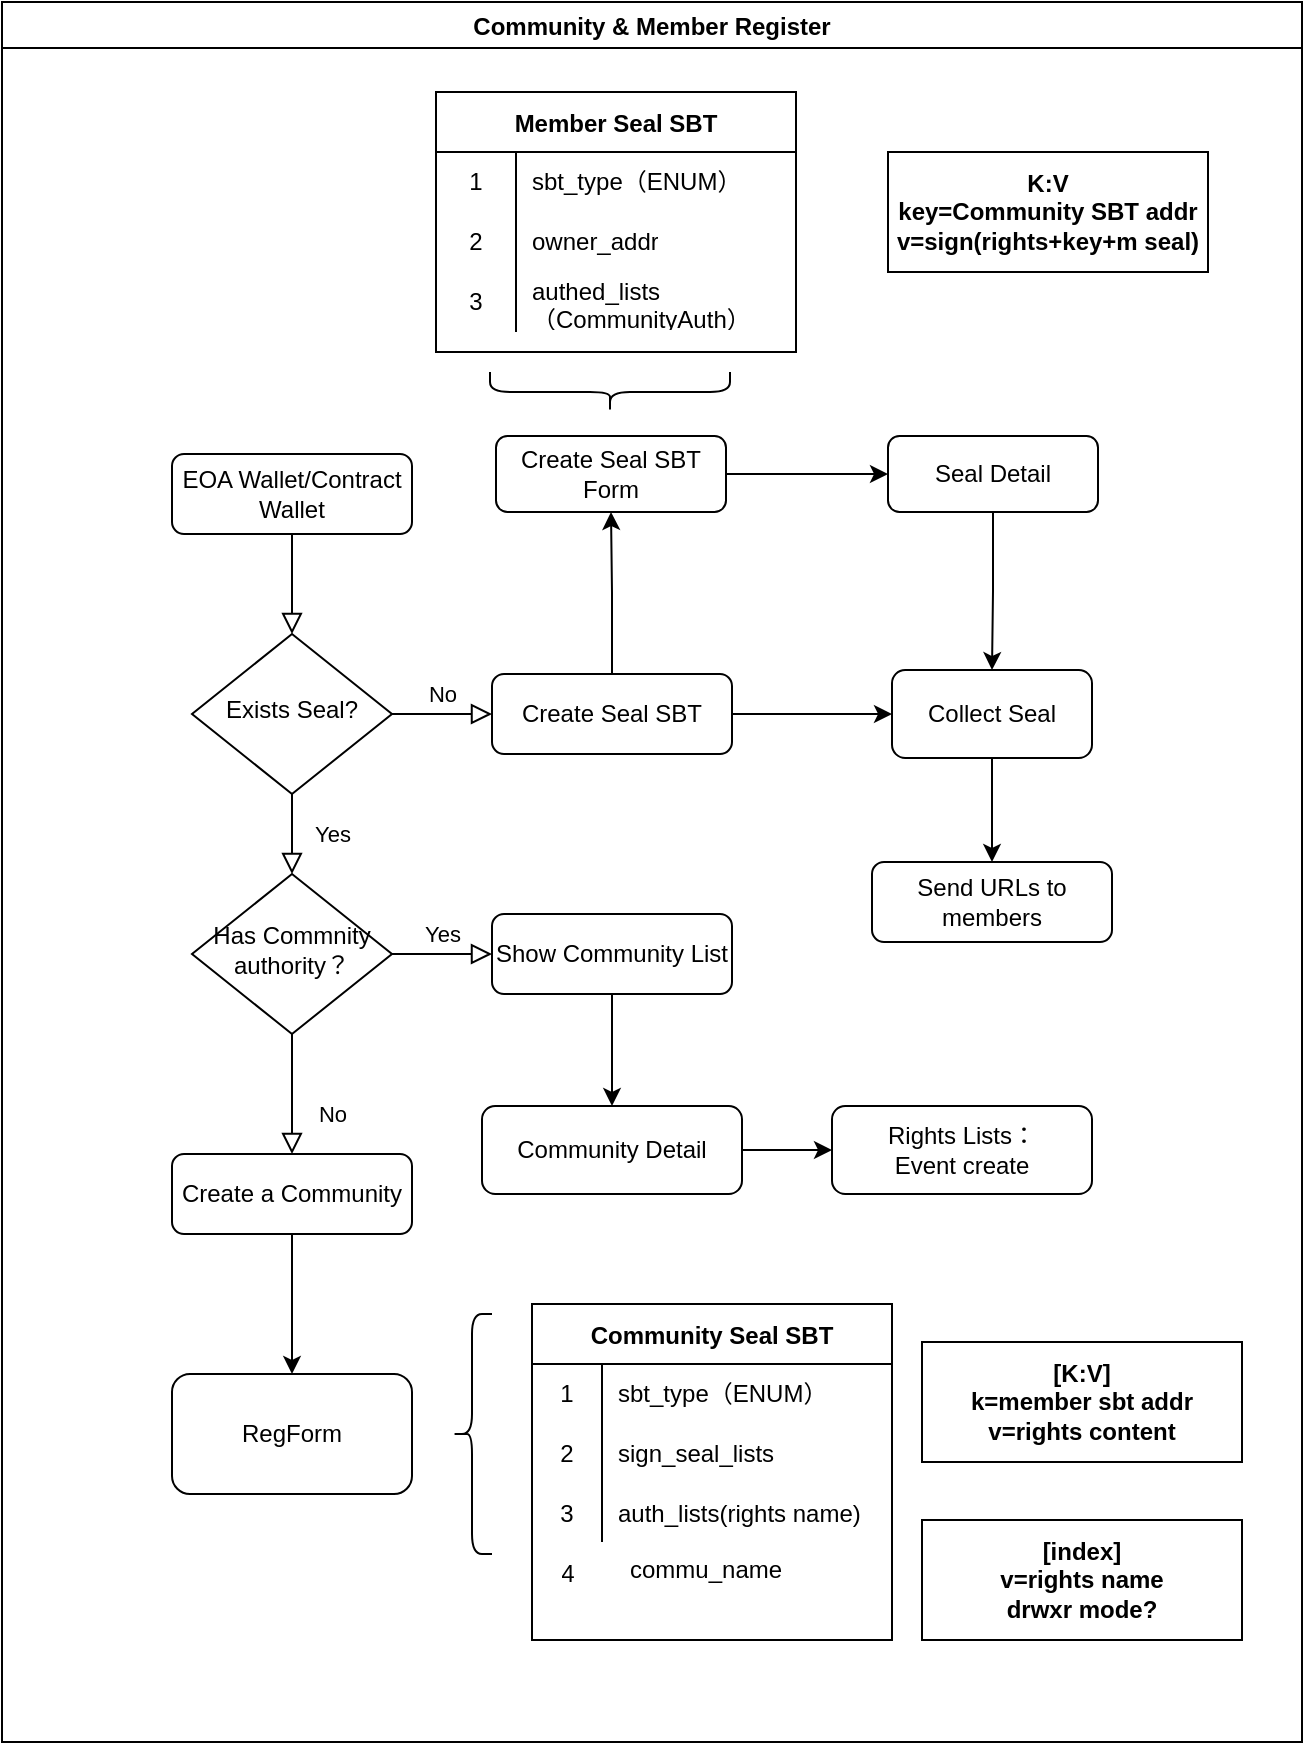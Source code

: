 <mxfile version="20.2.0" type="github" pages="2">
  <diagram id="C5RBs43oDa-KdzZeNtuy" name="Page-1">
    <mxGraphModel dx="1055" dy="1637" grid="1" gridSize="10" guides="1" tooltips="1" connect="1" arrows="1" fold="1" page="1" pageScale="1" pageWidth="827" pageHeight="1169" math="0" shadow="0">
      <root>
        <mxCell id="WIyWlLk6GJQsqaUBKTNV-0" />
        <mxCell id="WIyWlLk6GJQsqaUBKTNV-1" parent="WIyWlLk6GJQsqaUBKTNV-0" />
        <mxCell id="AzbD6XMumv_pFaZ5dlBS-0" value="Community &amp; Member Register" style="swimlane;" parent="WIyWlLk6GJQsqaUBKTNV-1" vertex="1">
          <mxGeometry x="100" y="-1080" width="650" height="870" as="geometry" />
        </mxCell>
        <mxCell id="WIyWlLk6GJQsqaUBKTNV-3" value="EOA Wallet/Contract Wallet" style="rounded=1;whiteSpace=wrap;html=1;fontSize=12;glass=0;strokeWidth=1;shadow=0;" parent="AzbD6XMumv_pFaZ5dlBS-0" vertex="1">
          <mxGeometry x="85" y="226" width="120" height="40" as="geometry" />
        </mxCell>
        <mxCell id="WIyWlLk6GJQsqaUBKTNV-6" value="Exists Seal?" style="rhombus;whiteSpace=wrap;html=1;shadow=0;fontFamily=Helvetica;fontSize=12;align=center;strokeWidth=1;spacing=6;spacingTop=-4;" parent="AzbD6XMumv_pFaZ5dlBS-0" vertex="1">
          <mxGeometry x="95" y="316" width="100" height="80" as="geometry" />
        </mxCell>
        <mxCell id="WIyWlLk6GJQsqaUBKTNV-2" value="" style="rounded=0;html=1;jettySize=auto;orthogonalLoop=1;fontSize=11;endArrow=block;endFill=0;endSize=8;strokeWidth=1;shadow=0;labelBackgroundColor=none;edgeStyle=orthogonalEdgeStyle;" parent="AzbD6XMumv_pFaZ5dlBS-0" source="WIyWlLk6GJQsqaUBKTNV-3" target="WIyWlLk6GJQsqaUBKTNV-6" edge="1">
          <mxGeometry relative="1" as="geometry" />
        </mxCell>
        <mxCell id="AzbD6XMumv_pFaZ5dlBS-2" value="" style="edgeStyle=orthogonalEdgeStyle;rounded=0;orthogonalLoop=1;jettySize=auto;html=1;" parent="AzbD6XMumv_pFaZ5dlBS-0" source="WIyWlLk6GJQsqaUBKTNV-7" target="AzbD6XMumv_pFaZ5dlBS-1" edge="1">
          <mxGeometry relative="1" as="geometry" />
        </mxCell>
        <mxCell id="AzbD6XMumv_pFaZ5dlBS-15" value="" style="edgeStyle=orthogonalEdgeStyle;rounded=0;orthogonalLoop=1;jettySize=auto;html=1;" parent="AzbD6XMumv_pFaZ5dlBS-0" source="WIyWlLk6GJQsqaUBKTNV-7" target="AzbD6XMumv_pFaZ5dlBS-14" edge="1">
          <mxGeometry relative="1" as="geometry" />
        </mxCell>
        <mxCell id="WIyWlLk6GJQsqaUBKTNV-7" value="Create Seal SBT" style="rounded=1;whiteSpace=wrap;html=1;fontSize=12;glass=0;strokeWidth=1;shadow=0;" parent="AzbD6XMumv_pFaZ5dlBS-0" vertex="1">
          <mxGeometry x="245" y="336" width="120" height="40" as="geometry" />
        </mxCell>
        <mxCell id="WIyWlLk6GJQsqaUBKTNV-5" value="No" style="edgeStyle=orthogonalEdgeStyle;rounded=0;html=1;jettySize=auto;orthogonalLoop=1;fontSize=11;endArrow=block;endFill=0;endSize=8;strokeWidth=1;shadow=0;labelBackgroundColor=none;" parent="AzbD6XMumv_pFaZ5dlBS-0" source="WIyWlLk6GJQsqaUBKTNV-6" target="WIyWlLk6GJQsqaUBKTNV-7" edge="1">
          <mxGeometry y="10" relative="1" as="geometry">
            <mxPoint as="offset" />
          </mxGeometry>
        </mxCell>
        <mxCell id="WIyWlLk6GJQsqaUBKTNV-10" value="Has Commnity authority？" style="rhombus;whiteSpace=wrap;html=1;shadow=0;fontFamily=Helvetica;fontSize=12;align=center;strokeWidth=1;spacing=6;spacingTop=-4;" parent="AzbD6XMumv_pFaZ5dlBS-0" vertex="1">
          <mxGeometry x="95" y="436" width="100" height="80" as="geometry" />
        </mxCell>
        <mxCell id="WIyWlLk6GJQsqaUBKTNV-4" value="Yes" style="rounded=0;html=1;jettySize=auto;orthogonalLoop=1;fontSize=11;endArrow=block;endFill=0;endSize=8;strokeWidth=1;shadow=0;labelBackgroundColor=none;edgeStyle=orthogonalEdgeStyle;" parent="AzbD6XMumv_pFaZ5dlBS-0" source="WIyWlLk6GJQsqaUBKTNV-6" target="WIyWlLk6GJQsqaUBKTNV-10" edge="1">
          <mxGeometry y="20" relative="1" as="geometry">
            <mxPoint as="offset" />
          </mxGeometry>
        </mxCell>
        <mxCell id="AzbD6XMumv_pFaZ5dlBS-11" value="" style="edgeStyle=orthogonalEdgeStyle;rounded=0;orthogonalLoop=1;jettySize=auto;html=1;" parent="AzbD6XMumv_pFaZ5dlBS-0" source="WIyWlLk6GJQsqaUBKTNV-11" target="AzbD6XMumv_pFaZ5dlBS-10" edge="1">
          <mxGeometry relative="1" as="geometry" />
        </mxCell>
        <mxCell id="WIyWlLk6GJQsqaUBKTNV-11" value="Create a Community" style="rounded=1;whiteSpace=wrap;html=1;fontSize=12;glass=0;strokeWidth=1;shadow=0;" parent="AzbD6XMumv_pFaZ5dlBS-0" vertex="1">
          <mxGeometry x="85" y="576" width="120" height="40" as="geometry" />
        </mxCell>
        <mxCell id="WIyWlLk6GJQsqaUBKTNV-8" value="No" style="rounded=0;html=1;jettySize=auto;orthogonalLoop=1;fontSize=11;endArrow=block;endFill=0;endSize=8;strokeWidth=1;shadow=0;labelBackgroundColor=none;edgeStyle=orthogonalEdgeStyle;" parent="AzbD6XMumv_pFaZ5dlBS-0" source="WIyWlLk6GJQsqaUBKTNV-10" target="WIyWlLk6GJQsqaUBKTNV-11" edge="1">
          <mxGeometry x="0.333" y="20" relative="1" as="geometry">
            <mxPoint as="offset" />
          </mxGeometry>
        </mxCell>
        <mxCell id="AzbD6XMumv_pFaZ5dlBS-8" value="" style="edgeStyle=orthogonalEdgeStyle;rounded=0;orthogonalLoop=1;jettySize=auto;html=1;" parent="AzbD6XMumv_pFaZ5dlBS-0" source="WIyWlLk6GJQsqaUBKTNV-12" target="AzbD6XMumv_pFaZ5dlBS-5" edge="1">
          <mxGeometry relative="1" as="geometry" />
        </mxCell>
        <mxCell id="WIyWlLk6GJQsqaUBKTNV-12" value="Show Community List" style="rounded=1;whiteSpace=wrap;html=1;fontSize=12;glass=0;strokeWidth=1;shadow=0;" parent="AzbD6XMumv_pFaZ5dlBS-0" vertex="1">
          <mxGeometry x="245" y="456" width="120" height="40" as="geometry" />
        </mxCell>
        <mxCell id="WIyWlLk6GJQsqaUBKTNV-9" value="Yes" style="edgeStyle=orthogonalEdgeStyle;rounded=0;html=1;jettySize=auto;orthogonalLoop=1;fontSize=11;endArrow=block;endFill=0;endSize=8;strokeWidth=1;shadow=0;labelBackgroundColor=none;" parent="AzbD6XMumv_pFaZ5dlBS-0" source="WIyWlLk6GJQsqaUBKTNV-10" target="WIyWlLk6GJQsqaUBKTNV-12" edge="1">
          <mxGeometry y="10" relative="1" as="geometry">
            <mxPoint as="offset" />
          </mxGeometry>
        </mxCell>
        <mxCell id="AzbD6XMumv_pFaZ5dlBS-4" value="" style="edgeStyle=orthogonalEdgeStyle;rounded=0;orthogonalLoop=1;jettySize=auto;html=1;" parent="AzbD6XMumv_pFaZ5dlBS-0" source="AzbD6XMumv_pFaZ5dlBS-1" target="AzbD6XMumv_pFaZ5dlBS-3" edge="1">
          <mxGeometry relative="1" as="geometry" />
        </mxCell>
        <mxCell id="AzbD6XMumv_pFaZ5dlBS-1" value="Collect Seal" style="whiteSpace=wrap;html=1;rounded=1;glass=0;strokeWidth=1;shadow=0;" parent="AzbD6XMumv_pFaZ5dlBS-0" vertex="1">
          <mxGeometry x="445" y="334" width="100" height="44" as="geometry" />
        </mxCell>
        <mxCell id="AzbD6XMumv_pFaZ5dlBS-3" value="Send URLs to members" style="rounded=1;whiteSpace=wrap;html=1;fontSize=12;glass=0;strokeWidth=1;shadow=0;" parent="AzbD6XMumv_pFaZ5dlBS-0" vertex="1">
          <mxGeometry x="435" y="430" width="120" height="40" as="geometry" />
        </mxCell>
        <mxCell id="AzbD6XMumv_pFaZ5dlBS-9" value="" style="edgeStyle=orthogonalEdgeStyle;rounded=0;orthogonalLoop=1;jettySize=auto;html=1;" parent="AzbD6XMumv_pFaZ5dlBS-0" source="AzbD6XMumv_pFaZ5dlBS-5" target="AzbD6XMumv_pFaZ5dlBS-7" edge="1">
          <mxGeometry relative="1" as="geometry" />
        </mxCell>
        <mxCell id="AzbD6XMumv_pFaZ5dlBS-5" value="Community Detail" style="whiteSpace=wrap;html=1;rounded=1;glass=0;strokeWidth=1;shadow=0;" parent="AzbD6XMumv_pFaZ5dlBS-0" vertex="1">
          <mxGeometry x="240" y="552" width="130" height="44" as="geometry" />
        </mxCell>
        <mxCell id="AzbD6XMumv_pFaZ5dlBS-7" value="Rights Lists：&lt;br&gt;Event create" style="whiteSpace=wrap;html=1;rounded=1;glass=0;strokeWidth=1;shadow=0;" parent="AzbD6XMumv_pFaZ5dlBS-0" vertex="1">
          <mxGeometry x="415" y="552" width="130" height="44" as="geometry" />
        </mxCell>
        <mxCell id="AzbD6XMumv_pFaZ5dlBS-10" value="RegForm" style="whiteSpace=wrap;html=1;rounded=1;glass=0;strokeWidth=1;shadow=0;" parent="AzbD6XMumv_pFaZ5dlBS-0" vertex="1">
          <mxGeometry x="85" y="686" width="120" height="60" as="geometry" />
        </mxCell>
        <mxCell id="AzbD6XMumv_pFaZ5dlBS-13" value="" style="shape=curlyBracket;whiteSpace=wrap;html=1;rounded=1;" parent="AzbD6XMumv_pFaZ5dlBS-0" vertex="1">
          <mxGeometry x="225" y="656" width="20" height="120" as="geometry" />
        </mxCell>
        <mxCell id="AzbD6XMumv_pFaZ5dlBS-17" value="" style="edgeStyle=orthogonalEdgeStyle;rounded=0;orthogonalLoop=1;jettySize=auto;html=1;" parent="AzbD6XMumv_pFaZ5dlBS-0" source="AzbD6XMumv_pFaZ5dlBS-14" target="AzbD6XMumv_pFaZ5dlBS-16" edge="1">
          <mxGeometry relative="1" as="geometry" />
        </mxCell>
        <mxCell id="AzbD6XMumv_pFaZ5dlBS-14" value="Create Seal SBT Form" style="whiteSpace=wrap;html=1;rounded=1;glass=0;strokeWidth=1;shadow=0;" parent="AzbD6XMumv_pFaZ5dlBS-0" vertex="1">
          <mxGeometry x="247" y="217" width="115" height="38" as="geometry" />
        </mxCell>
        <mxCell id="AzbD6XMumv_pFaZ5dlBS-18" value="" style="edgeStyle=orthogonalEdgeStyle;rounded=0;orthogonalLoop=1;jettySize=auto;html=1;" parent="AzbD6XMumv_pFaZ5dlBS-0" source="AzbD6XMumv_pFaZ5dlBS-16" target="AzbD6XMumv_pFaZ5dlBS-1" edge="1">
          <mxGeometry relative="1" as="geometry" />
        </mxCell>
        <mxCell id="AzbD6XMumv_pFaZ5dlBS-16" value="Seal Detail" style="whiteSpace=wrap;html=1;rounded=1;glass=0;strokeWidth=1;shadow=0;" parent="AzbD6XMumv_pFaZ5dlBS-0" vertex="1">
          <mxGeometry x="443" y="217" width="105" height="38" as="geometry" />
        </mxCell>
        <mxCell id="AzbD6XMumv_pFaZ5dlBS-19" value="" style="shape=curlyBracket;whiteSpace=wrap;html=1;rounded=1;flipH=1;rotation=90;" parent="AzbD6XMumv_pFaZ5dlBS-0" vertex="1">
          <mxGeometry x="294" y="135" width="20" height="120" as="geometry" />
        </mxCell>
        <mxCell id="AzbD6XMumv_pFaZ5dlBS-20" value="Member Seal SBT" style="shape=table;startSize=30;container=1;collapsible=0;childLayout=tableLayout;fixedRows=1;rowLines=0;fontStyle=1;" parent="AzbD6XMumv_pFaZ5dlBS-0" vertex="1">
          <mxGeometry x="217" y="45" width="180" height="130" as="geometry" />
        </mxCell>
        <mxCell id="AzbD6XMumv_pFaZ5dlBS-21" value="" style="shape=tableRow;horizontal=0;startSize=0;swimlaneHead=0;swimlaneBody=0;top=0;left=0;bottom=0;right=0;collapsible=0;dropTarget=0;fillColor=none;points=[[0,0.5],[1,0.5]];portConstraint=eastwest;" parent="AzbD6XMumv_pFaZ5dlBS-20" vertex="1">
          <mxGeometry y="30" width="180" height="30" as="geometry" />
        </mxCell>
        <mxCell id="AzbD6XMumv_pFaZ5dlBS-22" value="1" style="shape=partialRectangle;html=1;whiteSpace=wrap;connectable=0;fillColor=none;top=0;left=0;bottom=0;right=0;overflow=hidden;pointerEvents=1;" parent="AzbD6XMumv_pFaZ5dlBS-21" vertex="1">
          <mxGeometry width="40" height="30" as="geometry">
            <mxRectangle width="40" height="30" as="alternateBounds" />
          </mxGeometry>
        </mxCell>
        <mxCell id="AzbD6XMumv_pFaZ5dlBS-23" value="sbt_type（ENUM）" style="shape=partialRectangle;html=1;whiteSpace=wrap;connectable=0;fillColor=none;top=0;left=0;bottom=0;right=0;align=left;spacingLeft=6;overflow=hidden;" parent="AzbD6XMumv_pFaZ5dlBS-21" vertex="1">
          <mxGeometry x="40" width="140" height="30" as="geometry">
            <mxRectangle width="140" height="30" as="alternateBounds" />
          </mxGeometry>
        </mxCell>
        <mxCell id="AzbD6XMumv_pFaZ5dlBS-24" value="" style="shape=tableRow;horizontal=0;startSize=0;swimlaneHead=0;swimlaneBody=0;top=0;left=0;bottom=0;right=0;collapsible=0;dropTarget=0;fillColor=none;points=[[0,0.5],[1,0.5]];portConstraint=eastwest;" parent="AzbD6XMumv_pFaZ5dlBS-20" vertex="1">
          <mxGeometry y="60" width="180" height="30" as="geometry" />
        </mxCell>
        <mxCell id="AzbD6XMumv_pFaZ5dlBS-25" value="2" style="shape=partialRectangle;html=1;whiteSpace=wrap;connectable=0;fillColor=none;top=0;left=0;bottom=0;right=0;overflow=hidden;" parent="AzbD6XMumv_pFaZ5dlBS-24" vertex="1">
          <mxGeometry width="40" height="30" as="geometry">
            <mxRectangle width="40" height="30" as="alternateBounds" />
          </mxGeometry>
        </mxCell>
        <mxCell id="AzbD6XMumv_pFaZ5dlBS-26" value="owner_addr" style="shape=partialRectangle;html=1;whiteSpace=wrap;connectable=0;fillColor=none;top=0;left=0;bottom=0;right=0;align=left;spacingLeft=6;overflow=hidden;" parent="AzbD6XMumv_pFaZ5dlBS-24" vertex="1">
          <mxGeometry x="40" width="140" height="30" as="geometry">
            <mxRectangle width="140" height="30" as="alternateBounds" />
          </mxGeometry>
        </mxCell>
        <mxCell id="AzbD6XMumv_pFaZ5dlBS-27" value="" style="shape=tableRow;horizontal=0;startSize=0;swimlaneHead=0;swimlaneBody=0;top=0;left=0;bottom=0;right=0;collapsible=0;dropTarget=0;fillColor=none;points=[[0,0.5],[1,0.5]];portConstraint=eastwest;" parent="AzbD6XMumv_pFaZ5dlBS-20" vertex="1">
          <mxGeometry y="90" width="180" height="30" as="geometry" />
        </mxCell>
        <mxCell id="AzbD6XMumv_pFaZ5dlBS-28" value="3" style="shape=partialRectangle;html=1;whiteSpace=wrap;connectable=0;fillColor=none;top=0;left=0;bottom=0;right=0;overflow=hidden;" parent="AzbD6XMumv_pFaZ5dlBS-27" vertex="1">
          <mxGeometry width="40" height="30" as="geometry">
            <mxRectangle width="40" height="30" as="alternateBounds" />
          </mxGeometry>
        </mxCell>
        <mxCell id="AzbD6XMumv_pFaZ5dlBS-29" value="authed_lists（CommunityAuth）" style="shape=partialRectangle;html=1;whiteSpace=wrap;connectable=0;fillColor=none;top=0;left=0;bottom=0;right=0;align=left;spacingLeft=6;overflow=hidden;" parent="AzbD6XMumv_pFaZ5dlBS-27" vertex="1">
          <mxGeometry x="40" width="140" height="30" as="geometry">
            <mxRectangle width="140" height="30" as="alternateBounds" />
          </mxGeometry>
        </mxCell>
        <mxCell id="AzbD6XMumv_pFaZ5dlBS-30" value="Community Seal SBT" style="shape=table;startSize=30;container=1;collapsible=0;childLayout=tableLayout;fixedRows=1;rowLines=0;fontStyle=1;" parent="AzbD6XMumv_pFaZ5dlBS-0" vertex="1">
          <mxGeometry x="265" y="651" width="180" height="168" as="geometry" />
        </mxCell>
        <mxCell id="AzbD6XMumv_pFaZ5dlBS-31" value="" style="shape=tableRow;horizontal=0;startSize=0;swimlaneHead=0;swimlaneBody=0;top=0;left=0;bottom=0;right=0;collapsible=0;dropTarget=0;fillColor=none;points=[[0,0.5],[1,0.5]];portConstraint=eastwest;" parent="AzbD6XMumv_pFaZ5dlBS-30" vertex="1">
          <mxGeometry y="30" width="180" height="30" as="geometry" />
        </mxCell>
        <mxCell id="AzbD6XMumv_pFaZ5dlBS-32" value="1" style="shape=partialRectangle;html=1;whiteSpace=wrap;connectable=0;fillColor=none;top=0;left=0;bottom=0;right=0;overflow=hidden;pointerEvents=1;" parent="AzbD6XMumv_pFaZ5dlBS-31" vertex="1">
          <mxGeometry width="35" height="30" as="geometry">
            <mxRectangle width="35" height="30" as="alternateBounds" />
          </mxGeometry>
        </mxCell>
        <mxCell id="AzbD6XMumv_pFaZ5dlBS-33" value="sbt_type（ENUM）" style="shape=partialRectangle;html=1;whiteSpace=wrap;connectable=0;fillColor=none;top=0;left=0;bottom=0;right=0;align=left;spacingLeft=6;overflow=hidden;" parent="AzbD6XMumv_pFaZ5dlBS-31" vertex="1">
          <mxGeometry x="35" width="145" height="30" as="geometry">
            <mxRectangle width="145" height="30" as="alternateBounds" />
          </mxGeometry>
        </mxCell>
        <mxCell id="AzbD6XMumv_pFaZ5dlBS-34" value="" style="shape=tableRow;horizontal=0;startSize=0;swimlaneHead=0;swimlaneBody=0;top=0;left=0;bottom=0;right=0;collapsible=0;dropTarget=0;fillColor=none;points=[[0,0.5],[1,0.5]];portConstraint=eastwest;" parent="AzbD6XMumv_pFaZ5dlBS-30" vertex="1">
          <mxGeometry y="60" width="180" height="30" as="geometry" />
        </mxCell>
        <mxCell id="AzbD6XMumv_pFaZ5dlBS-35" value="2" style="shape=partialRectangle;html=1;whiteSpace=wrap;connectable=0;fillColor=none;top=0;left=0;bottom=0;right=0;overflow=hidden;" parent="AzbD6XMumv_pFaZ5dlBS-34" vertex="1">
          <mxGeometry width="35" height="30" as="geometry">
            <mxRectangle width="35" height="30" as="alternateBounds" />
          </mxGeometry>
        </mxCell>
        <mxCell id="AzbD6XMumv_pFaZ5dlBS-36" value="sign_seal_lists" style="shape=partialRectangle;html=1;whiteSpace=wrap;connectable=0;fillColor=none;top=0;left=0;bottom=0;right=0;align=left;spacingLeft=6;overflow=hidden;" parent="AzbD6XMumv_pFaZ5dlBS-34" vertex="1">
          <mxGeometry x="35" width="145" height="30" as="geometry">
            <mxRectangle width="145" height="30" as="alternateBounds" />
          </mxGeometry>
        </mxCell>
        <mxCell id="AzbD6XMumv_pFaZ5dlBS-37" value="" style="shape=tableRow;horizontal=0;startSize=0;swimlaneHead=0;swimlaneBody=0;top=0;left=0;bottom=0;right=0;collapsible=0;dropTarget=0;fillColor=none;points=[[0,0.5],[1,0.5]];portConstraint=eastwest;" parent="AzbD6XMumv_pFaZ5dlBS-30" vertex="1">
          <mxGeometry y="90" width="180" height="29" as="geometry" />
        </mxCell>
        <mxCell id="AzbD6XMumv_pFaZ5dlBS-38" value="3" style="shape=partialRectangle;html=1;whiteSpace=wrap;connectable=0;fillColor=none;top=0;left=0;bottom=0;right=0;overflow=hidden;" parent="AzbD6XMumv_pFaZ5dlBS-37" vertex="1">
          <mxGeometry width="35" height="29" as="geometry">
            <mxRectangle width="35" height="29" as="alternateBounds" />
          </mxGeometry>
        </mxCell>
        <mxCell id="AzbD6XMumv_pFaZ5dlBS-39" value="auth_lists(rights name)" style="shape=partialRectangle;html=1;whiteSpace=wrap;connectable=0;fillColor=none;top=0;left=0;bottom=0;right=0;align=left;spacingLeft=6;overflow=hidden;" parent="AzbD6XMumv_pFaZ5dlBS-37" vertex="1">
          <mxGeometry x="35" width="145" height="29" as="geometry">
            <mxRectangle width="145" height="29" as="alternateBounds" />
          </mxGeometry>
        </mxCell>
        <mxCell id="AzbD6XMumv_pFaZ5dlBS-40" value="K:V&lt;br&gt;key=Community SBT addr&lt;br&gt;v=sign(rights+key+m seal)" style="whiteSpace=wrap;html=1;startSize=30;fontStyle=1;" parent="AzbD6XMumv_pFaZ5dlBS-0" vertex="1">
          <mxGeometry x="443" y="75" width="160" height="60" as="geometry" />
        </mxCell>
        <mxCell id="AzbD6XMumv_pFaZ5dlBS-41" value="[index]&lt;br&gt;v=rights name&lt;br&gt;drwxr mode?" style="whiteSpace=wrap;html=1;startSize=30;fontStyle=1;" parent="AzbD6XMumv_pFaZ5dlBS-0" vertex="1">
          <mxGeometry x="460" y="759" width="160" height="60" as="geometry" />
        </mxCell>
        <mxCell id="AzbD6XMumv_pFaZ5dlBS-44" value="[K:V]&lt;br&gt;k=member sbt addr&lt;br&gt;v=rights content" style="whiteSpace=wrap;html=1;startSize=30;fontStyle=1;" parent="AzbD6XMumv_pFaZ5dlBS-0" vertex="1">
          <mxGeometry x="460" y="670" width="160" height="60" as="geometry" />
        </mxCell>
        <mxCell id="AzbD6XMumv_pFaZ5dlBS-42" value="4" style="shape=partialRectangle;html=1;whiteSpace=wrap;connectable=0;fillColor=none;top=0;left=0;bottom=0;right=0;overflow=hidden;" parent="WIyWlLk6GJQsqaUBKTNV-1" vertex="1">
          <mxGeometry x="363" y="-309" width="40" height="30" as="geometry">
            <mxRectangle width="40" height="30" as="alternateBounds" />
          </mxGeometry>
        </mxCell>
        <mxCell id="AzbD6XMumv_pFaZ5dlBS-43" value="commu_name" style="shape=partialRectangle;html=1;whiteSpace=wrap;connectable=0;fillColor=none;top=0;left=0;bottom=0;right=0;align=left;spacingLeft=6;overflow=hidden;" parent="WIyWlLk6GJQsqaUBKTNV-1" vertex="1">
          <mxGeometry x="406" y="-311" width="140" height="30" as="geometry">
            <mxRectangle width="140" height="30" as="alternateBounds" />
          </mxGeometry>
        </mxCell>
      </root>
    </mxGraphModel>
  </diagram>
  <diagram id="tPapzMVOOO7bJJHw_1wz" name="第 2 页">
    <mxGraphModel dx="1055" dy="468" grid="1" gridSize="10" guides="1" tooltips="1" connect="1" arrows="1" fold="1" page="1" pageScale="1" pageWidth="827" pageHeight="1169" math="0" shadow="0">
      <root>
        <mxCell id="0" />
        <mxCell id="1" parent="0" />
        <mxCell id="cpw-Bz3CyqgIhtpLaOSV-1" value="Action and Pages" style="swimlane;" vertex="1" parent="1">
          <mxGeometry x="80" y="60" width="650" height="970" as="geometry" />
        </mxCell>
      </root>
    </mxGraphModel>
  </diagram>
</mxfile>
